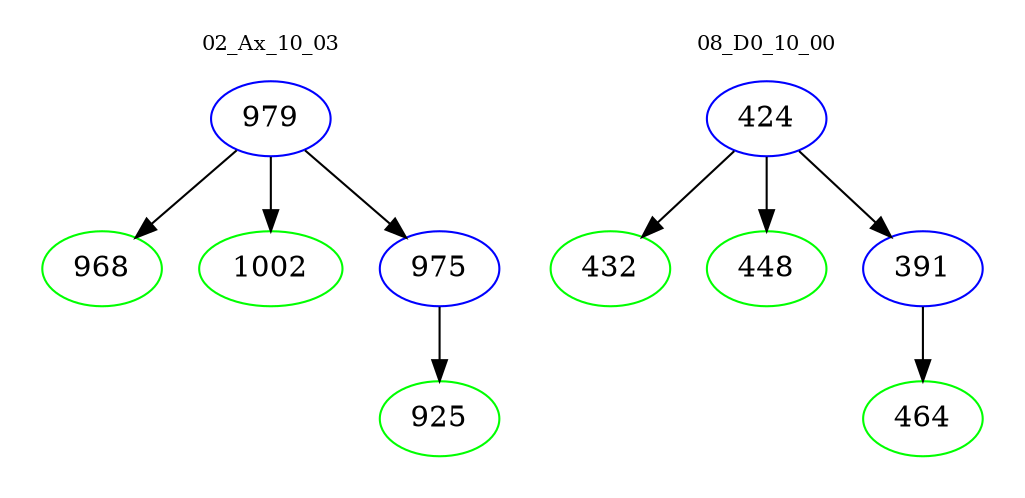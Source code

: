 digraph{
subgraph cluster_0 {
color = white
label = "02_Ax_10_03";
fontsize=10;
T0_979 [label="979", color="blue"]
T0_979 -> T0_968 [color="black"]
T0_968 [label="968", color="green"]
T0_979 -> T0_1002 [color="black"]
T0_1002 [label="1002", color="green"]
T0_979 -> T0_975 [color="black"]
T0_975 [label="975", color="blue"]
T0_975 -> T0_925 [color="black"]
T0_925 [label="925", color="green"]
}
subgraph cluster_1 {
color = white
label = "08_D0_10_00";
fontsize=10;
T1_424 [label="424", color="blue"]
T1_424 -> T1_432 [color="black"]
T1_432 [label="432", color="green"]
T1_424 -> T1_448 [color="black"]
T1_448 [label="448", color="green"]
T1_424 -> T1_391 [color="black"]
T1_391 [label="391", color="blue"]
T1_391 -> T1_464 [color="black"]
T1_464 [label="464", color="green"]
}
}
